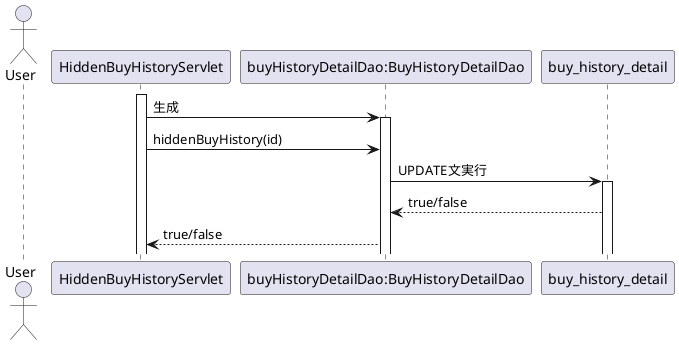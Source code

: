 @startuml
actor User
participant "HiddenBuyHistoryServlet" as A
participant "buyHistoryDetailDao:BuyHistoryDetailDao" as B
participant "buy_history_detail" as C
activate A
A -> B: 生成
activate B
A -> B: hiddenBuyHistory(id)
B -> C: UPDATE文実行
activate C
C --> B: true/false
B --> A: true/false
@enduml